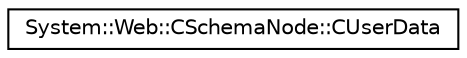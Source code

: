 digraph G
{
  edge [fontname="Helvetica",fontsize="10",labelfontname="Helvetica",labelfontsize="10"];
  node [fontname="Helvetica",fontsize="10",shape=record];
  rankdir="LR";
  Node1 [label="System::Web::CSchemaNode::CUserData",height=0.2,width=0.4,color="black", fillcolor="white", style="filled",URL="$class_system_1_1_web_1_1_c_schema_node_1_1_c_user_data.html"];
}
